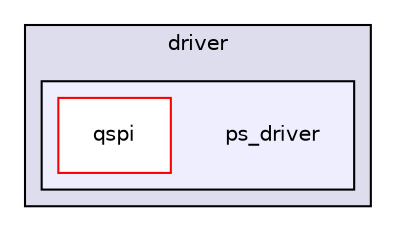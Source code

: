 digraph "fpsoc/driver/ps_driver" {
  compound=true
  node [ fontsize="10", fontname="Helvetica"];
  edge [ labelfontsize="10", labelfontname="Helvetica"];
  subgraph clusterdir_57d5b9b58f4b925378ff2c5e15cdb3b5 {
    graph [ bgcolor="#ddddee", pencolor="black", label="driver" fontname="Helvetica", fontsize="10", URL="dir_57d5b9b58f4b925378ff2c5e15cdb3b5.html"]
  subgraph clusterdir_a142bca7253ca5dd8b1ad96ffc0e37e7 {
    graph [ bgcolor="#eeeeff", pencolor="black", label="" URL="dir_a142bca7253ca5dd8b1ad96ffc0e37e7.html"];
    dir_a142bca7253ca5dd8b1ad96ffc0e37e7 [shape=plaintext label="ps_driver"];
    dir_b5a69772890edcf3614427a24e64fdda [shape=box label="qspi" color="red" fillcolor="white" style="filled" URL="dir_b5a69772890edcf3614427a24e64fdda.html"];
  }
  }
}
